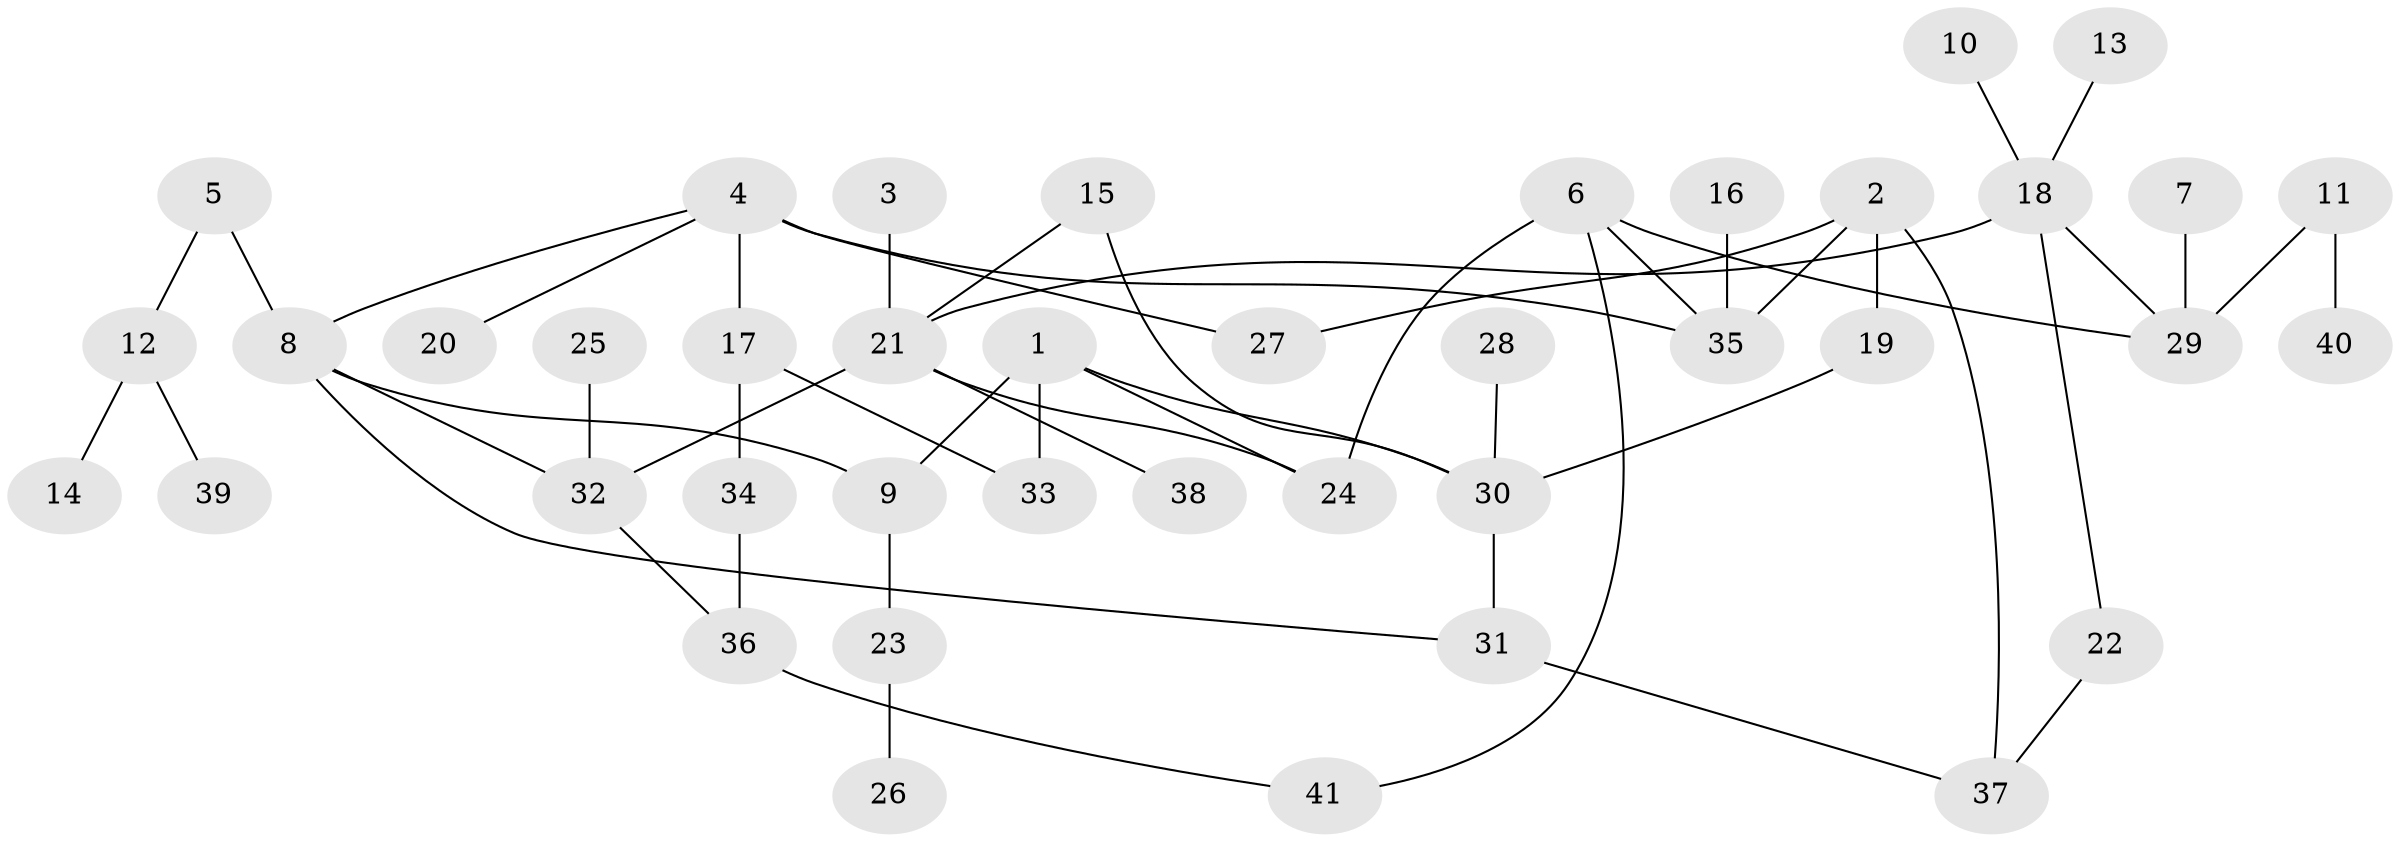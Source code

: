 // original degree distribution, {6: 0.04878048780487805, 5: 0.06097560975609756, 3: 0.15853658536585366, 2: 0.2682926829268293, 4: 0.07317073170731707, 1: 0.3902439024390244}
// Generated by graph-tools (version 1.1) at 2025/01/03/09/25 03:01:01]
// undirected, 41 vertices, 52 edges
graph export_dot {
graph [start="1"]
  node [color=gray90,style=filled];
  1;
  2;
  3;
  4;
  5;
  6;
  7;
  8;
  9;
  10;
  11;
  12;
  13;
  14;
  15;
  16;
  17;
  18;
  19;
  20;
  21;
  22;
  23;
  24;
  25;
  26;
  27;
  28;
  29;
  30;
  31;
  32;
  33;
  34;
  35;
  36;
  37;
  38;
  39;
  40;
  41;
  1 -- 9 [weight=1.0];
  1 -- 24 [weight=1.0];
  1 -- 30 [weight=1.0];
  1 -- 33 [weight=1.0];
  2 -- 19 [weight=1.0];
  2 -- 27 [weight=1.0];
  2 -- 35 [weight=1.0];
  2 -- 37 [weight=1.0];
  3 -- 21 [weight=1.0];
  4 -- 8 [weight=1.0];
  4 -- 17 [weight=1.0];
  4 -- 20 [weight=1.0];
  4 -- 27 [weight=1.0];
  4 -- 35 [weight=1.0];
  5 -- 8 [weight=1.0];
  5 -- 12 [weight=1.0];
  6 -- 24 [weight=1.0];
  6 -- 29 [weight=1.0];
  6 -- 35 [weight=1.0];
  6 -- 41 [weight=1.0];
  7 -- 29 [weight=1.0];
  8 -- 9 [weight=1.0];
  8 -- 31 [weight=1.0];
  8 -- 32 [weight=1.0];
  9 -- 23 [weight=1.0];
  10 -- 18 [weight=1.0];
  11 -- 29 [weight=1.0];
  11 -- 40 [weight=1.0];
  12 -- 14 [weight=1.0];
  12 -- 39 [weight=1.0];
  13 -- 18 [weight=1.0];
  15 -- 21 [weight=1.0];
  15 -- 30 [weight=1.0];
  16 -- 35 [weight=1.0];
  17 -- 33 [weight=1.0];
  17 -- 34 [weight=1.0];
  18 -- 21 [weight=1.0];
  18 -- 22 [weight=1.0];
  18 -- 29 [weight=1.0];
  19 -- 30 [weight=1.0];
  21 -- 24 [weight=1.0];
  21 -- 32 [weight=1.0];
  21 -- 38 [weight=1.0];
  22 -- 37 [weight=1.0];
  23 -- 26 [weight=1.0];
  25 -- 32 [weight=1.0];
  28 -- 30 [weight=1.0];
  30 -- 31 [weight=1.0];
  31 -- 37 [weight=1.0];
  32 -- 36 [weight=1.0];
  34 -- 36 [weight=1.0];
  36 -- 41 [weight=1.0];
}
